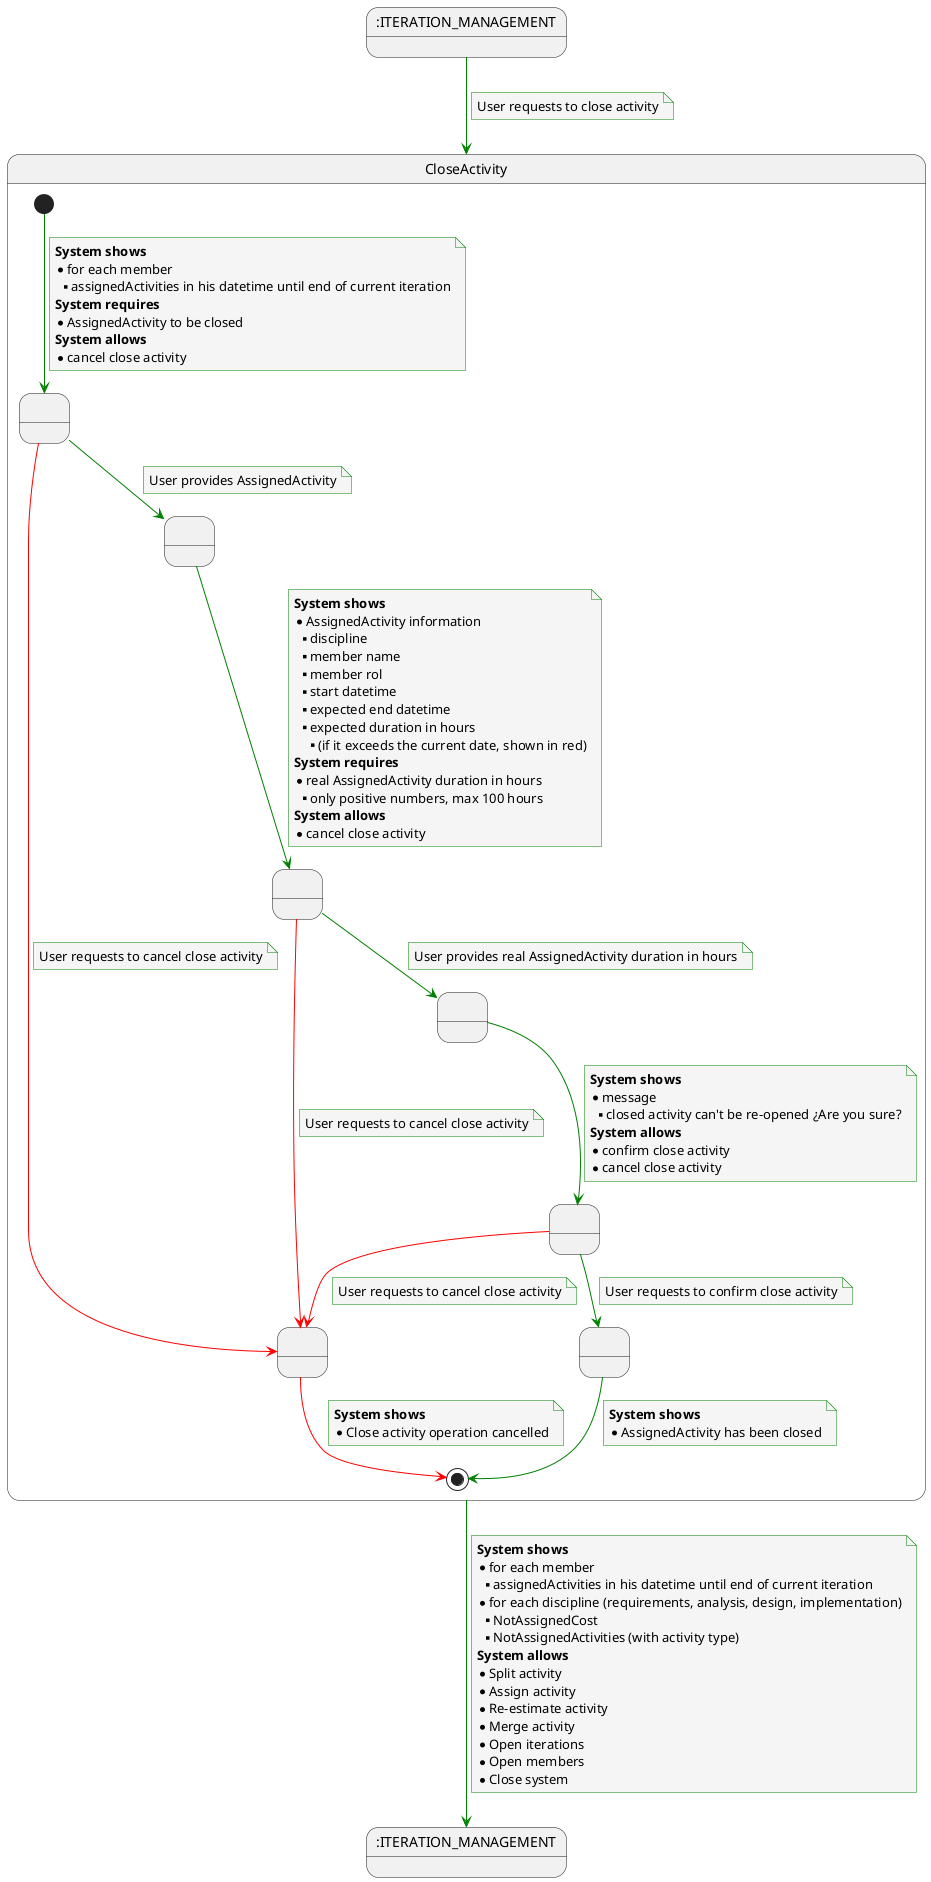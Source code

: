 @startuml

    skinparam {
        NoteBackgroundColor #whiteSmoke
        ArrowColor #green
        NoteBorderColor #green
    }

    state ITERATION_MANAGEMENT_START as ":ITERATION_MANAGEMENT"
    state ITERATION_MANAGEMENT_END as ":ITERATION_MANAGEMENT"

    ITERATION_MANAGEMENT_START --> CloseActivity
    note on link
        User requests to close activity
    end note


    state CloseActivity {
        state 5 as " "
        state 13 as " "
        state 14 as " "
        state 16 as " "
        state 17 as " "
        state alternativeWay as " "
        state 15 as " "

    [*] --> 13
    note on link
    <b>System shows</b>
    * for each member
    **assignedActivities in his datetime until end of current iteration
    <b>System requires</b>
    * AssignedActivity to be closed
    <b>System allows</b>
    * cancel close activity
    end note

    13 -[#red]-> alternativeWay
    note on link
        User requests to cancel close activity
    end note

    13 --> 5
    note on link
        User provides AssignedActivity
    end note

    5 --> 14
    note on link
    <b>System shows</b>
    * AssignedActivity information
    ** discipline
    ** member name
    ** member rol
    ** start datetime
    ** expected end datetime
    ** expected duration in hours
    *** (if it exceeds the current date, shown in red)
    <b>System requires</b>
    * real AssignedActivity duration in hours
    ** only positive numbers, max 100 hours
    <b>System allows</b>
    * cancel close activity
    end note

    14 -[#red]-> alternativeWay
    note on link
        User requests to cancel close activity
    end note

    14 --> 16
    note on link
        User provides real AssignedActivity duration in hours
    end note

    16 --> 17
    note on link
    <b>System shows</b>
    * message
    **closed activity can't be re-opened ¿Are you sure?
    <b>System allows</b>
    *confirm close activity
    *cancel close activity
    end note

    17 --> 15
    note on link
    User requests to confirm close activity
    end note

    17 -[#red]-> alternativeWay
    note on link
    User requests to cancel close activity
    end note

    alternativeWay -[#red]-> [*]
    note on link
         <b>System shows</b>
         * Close activity operation cancelled
    end note

    15 --> [*]
    note on link
     <b>System shows</b>
     * AssignedActivity has been closed
     end note

     }

     CloseActivity -down-> ITERATION_MANAGEMENT_END
         note on link
          <b>System shows</b>
          * for each member
          **assignedActivities in his datetime until end of current iteration
          * for each discipline (requirements, analysis, design, implementation)
          ** NotAssignedCost
          ** NotAssignedActivities (with activity type)
          <b>System allows</b>
          * Split activity
          * Assign activity
          * Re-estimate activity
          * Merge activity
          * Open iterations
          * Open members
          * Close system
          end note


@enduml
